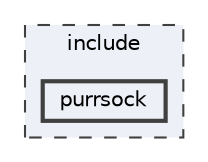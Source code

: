 digraph "include/purrsock"
{
 // LATEX_PDF_SIZE
  bgcolor="transparent";
  edge [fontname=Helvetica,fontsize=10,labelfontname=Helvetica,labelfontsize=10];
  node [fontname=Helvetica,fontsize=10,shape=box,height=0.2,width=0.4];
  compound=true
  subgraph clusterdir_d44c64559bbebec7f509842c48db8b23 {
    graph [ bgcolor="#edf0f7", pencolor="grey25", label="include", fontname=Helvetica,fontsize=10 style="filled,dashed", URL="dir_d44c64559bbebec7f509842c48db8b23.html",tooltip=""]
  dir_d1b47196654b7b87535dc9e3bdd5ffb7 [label="purrsock", fillcolor="#edf0f7", color="grey25", style="filled,bold", URL="dir_d1b47196654b7b87535dc9e3bdd5ffb7.html",tooltip=""];
  }
}
